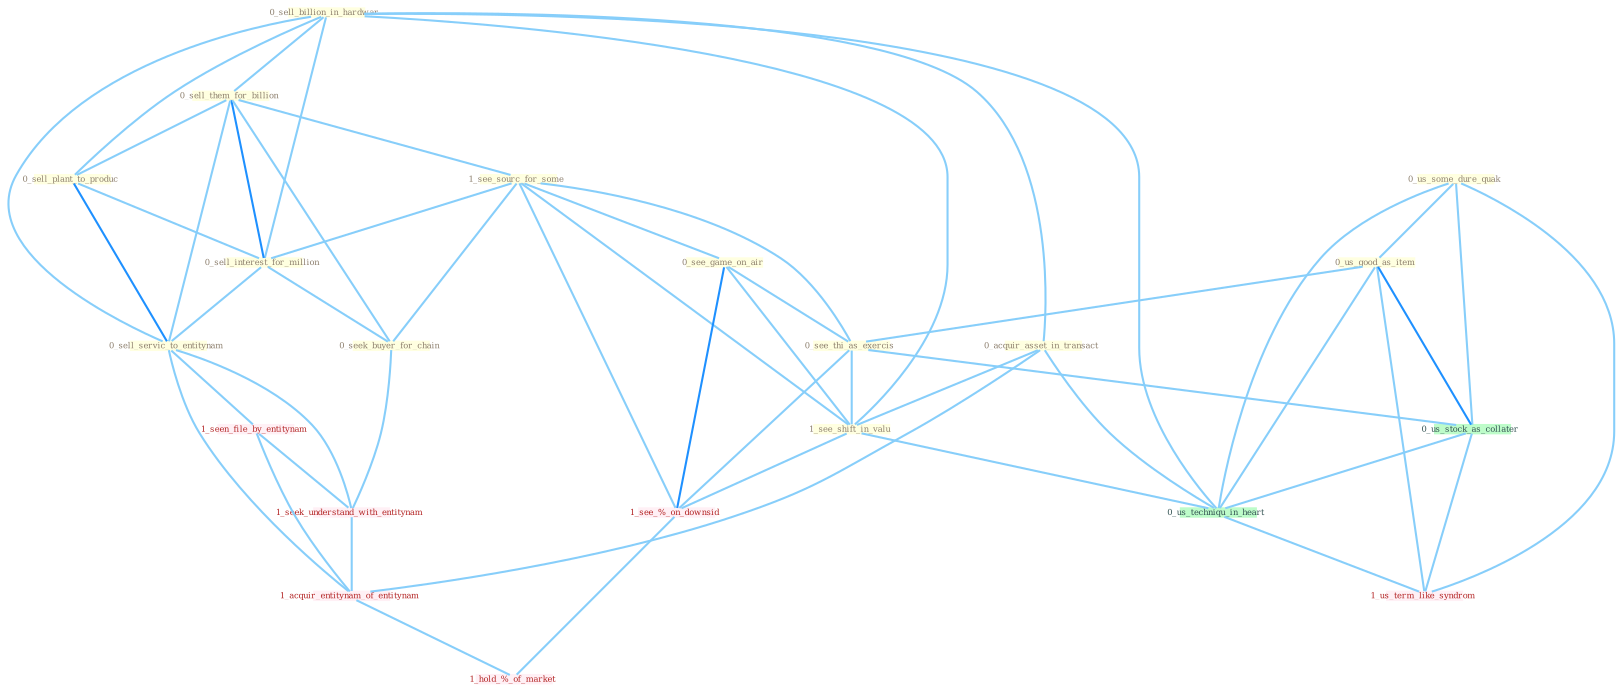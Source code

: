 Graph G{ 
    node
    [shape=polygon,style=filled,width=.5,height=.06,color="#BDFCC9",fixedsize=true,fontsize=4,
    fontcolor="#2f4f4f"];
    {node
    [color="#ffffe0", fontcolor="#8b7d6b"] "0_sell_billion_in_hardwar " "0_sell_them_for_billion " "0_sell_plant_to_produc " "0_us_some_dure_quak " "1_see_sourc_for_some " "0_see_game_on_air " "0_acquir_asset_in_transact " "0_sell_interest_for_million " "0_us_good_as_item " "0_see_thi_as_exercis " "0_sell_servic_to_entitynam " "0_seek_buyer_for_chain " "1_see_shift_in_valu "}
{node [color="#fff0f5", fontcolor="#b22222"] "1_seen_file_by_entitynam " "1_seek_understand_with_entitynam " "1_acquir_entitynam_of_entitynam " "1_see_%_on_downsid " "1_us_term_like_syndrom " "1_hold_%_of_market "}
edge [color="#B0E2FF"];

	"0_sell_billion_in_hardwar " -- "0_sell_them_for_billion " [w="1", color="#87cefa" ];
	"0_sell_billion_in_hardwar " -- "0_sell_plant_to_produc " [w="1", color="#87cefa" ];
	"0_sell_billion_in_hardwar " -- "0_acquir_asset_in_transact " [w="1", color="#87cefa" ];
	"0_sell_billion_in_hardwar " -- "0_sell_interest_for_million " [w="1", color="#87cefa" ];
	"0_sell_billion_in_hardwar " -- "0_sell_servic_to_entitynam " [w="1", color="#87cefa" ];
	"0_sell_billion_in_hardwar " -- "1_see_shift_in_valu " [w="1", color="#87cefa" ];
	"0_sell_billion_in_hardwar " -- "0_us_techniqu_in_heart " [w="1", color="#87cefa" ];
	"0_sell_them_for_billion " -- "0_sell_plant_to_produc " [w="1", color="#87cefa" ];
	"0_sell_them_for_billion " -- "1_see_sourc_for_some " [w="1", color="#87cefa" ];
	"0_sell_them_for_billion " -- "0_sell_interest_for_million " [w="2", color="#1e90ff" , len=0.8];
	"0_sell_them_for_billion " -- "0_sell_servic_to_entitynam " [w="1", color="#87cefa" ];
	"0_sell_them_for_billion " -- "0_seek_buyer_for_chain " [w="1", color="#87cefa" ];
	"0_sell_plant_to_produc " -- "0_sell_interest_for_million " [w="1", color="#87cefa" ];
	"0_sell_plant_to_produc " -- "0_sell_servic_to_entitynam " [w="2", color="#1e90ff" , len=0.8];
	"0_us_some_dure_quak " -- "0_us_good_as_item " [w="1", color="#87cefa" ];
	"0_us_some_dure_quak " -- "0_us_stock_as_collater " [w="1", color="#87cefa" ];
	"0_us_some_dure_quak " -- "0_us_techniqu_in_heart " [w="1", color="#87cefa" ];
	"0_us_some_dure_quak " -- "1_us_term_like_syndrom " [w="1", color="#87cefa" ];
	"1_see_sourc_for_some " -- "0_see_game_on_air " [w="1", color="#87cefa" ];
	"1_see_sourc_for_some " -- "0_sell_interest_for_million " [w="1", color="#87cefa" ];
	"1_see_sourc_for_some " -- "0_see_thi_as_exercis " [w="1", color="#87cefa" ];
	"1_see_sourc_for_some " -- "0_seek_buyer_for_chain " [w="1", color="#87cefa" ];
	"1_see_sourc_for_some " -- "1_see_shift_in_valu " [w="1", color="#87cefa" ];
	"1_see_sourc_for_some " -- "1_see_%_on_downsid " [w="1", color="#87cefa" ];
	"0_see_game_on_air " -- "0_see_thi_as_exercis " [w="1", color="#87cefa" ];
	"0_see_game_on_air " -- "1_see_shift_in_valu " [w="1", color="#87cefa" ];
	"0_see_game_on_air " -- "1_see_%_on_downsid " [w="2", color="#1e90ff" , len=0.8];
	"0_acquir_asset_in_transact " -- "1_see_shift_in_valu " [w="1", color="#87cefa" ];
	"0_acquir_asset_in_transact " -- "1_acquir_entitynam_of_entitynam " [w="1", color="#87cefa" ];
	"0_acquir_asset_in_transact " -- "0_us_techniqu_in_heart " [w="1", color="#87cefa" ];
	"0_sell_interest_for_million " -- "0_sell_servic_to_entitynam " [w="1", color="#87cefa" ];
	"0_sell_interest_for_million " -- "0_seek_buyer_for_chain " [w="1", color="#87cefa" ];
	"0_us_good_as_item " -- "0_see_thi_as_exercis " [w="1", color="#87cefa" ];
	"0_us_good_as_item " -- "0_us_stock_as_collater " [w="2", color="#1e90ff" , len=0.8];
	"0_us_good_as_item " -- "0_us_techniqu_in_heart " [w="1", color="#87cefa" ];
	"0_us_good_as_item " -- "1_us_term_like_syndrom " [w="1", color="#87cefa" ];
	"0_see_thi_as_exercis " -- "1_see_shift_in_valu " [w="1", color="#87cefa" ];
	"0_see_thi_as_exercis " -- "0_us_stock_as_collater " [w="1", color="#87cefa" ];
	"0_see_thi_as_exercis " -- "1_see_%_on_downsid " [w="1", color="#87cefa" ];
	"0_sell_servic_to_entitynam " -- "1_seen_file_by_entitynam " [w="1", color="#87cefa" ];
	"0_sell_servic_to_entitynam " -- "1_seek_understand_with_entitynam " [w="1", color="#87cefa" ];
	"0_sell_servic_to_entitynam " -- "1_acquir_entitynam_of_entitynam " [w="1", color="#87cefa" ];
	"0_seek_buyer_for_chain " -- "1_seek_understand_with_entitynam " [w="1", color="#87cefa" ];
	"1_see_shift_in_valu " -- "0_us_techniqu_in_heart " [w="1", color="#87cefa" ];
	"1_see_shift_in_valu " -- "1_see_%_on_downsid " [w="1", color="#87cefa" ];
	"1_seen_file_by_entitynam " -- "1_seek_understand_with_entitynam " [w="1", color="#87cefa" ];
	"1_seen_file_by_entitynam " -- "1_acquir_entitynam_of_entitynam " [w="1", color="#87cefa" ];
	"0_us_stock_as_collater " -- "0_us_techniqu_in_heart " [w="1", color="#87cefa" ];
	"0_us_stock_as_collater " -- "1_us_term_like_syndrom " [w="1", color="#87cefa" ];
	"1_seek_understand_with_entitynam " -- "1_acquir_entitynam_of_entitynam " [w="1", color="#87cefa" ];
	"1_acquir_entitynam_of_entitynam " -- "1_hold_%_of_market " [w="1", color="#87cefa" ];
	"0_us_techniqu_in_heart " -- "1_us_term_like_syndrom " [w="1", color="#87cefa" ];
	"1_see_%_on_downsid " -- "1_hold_%_of_market " [w="1", color="#87cefa" ];
}